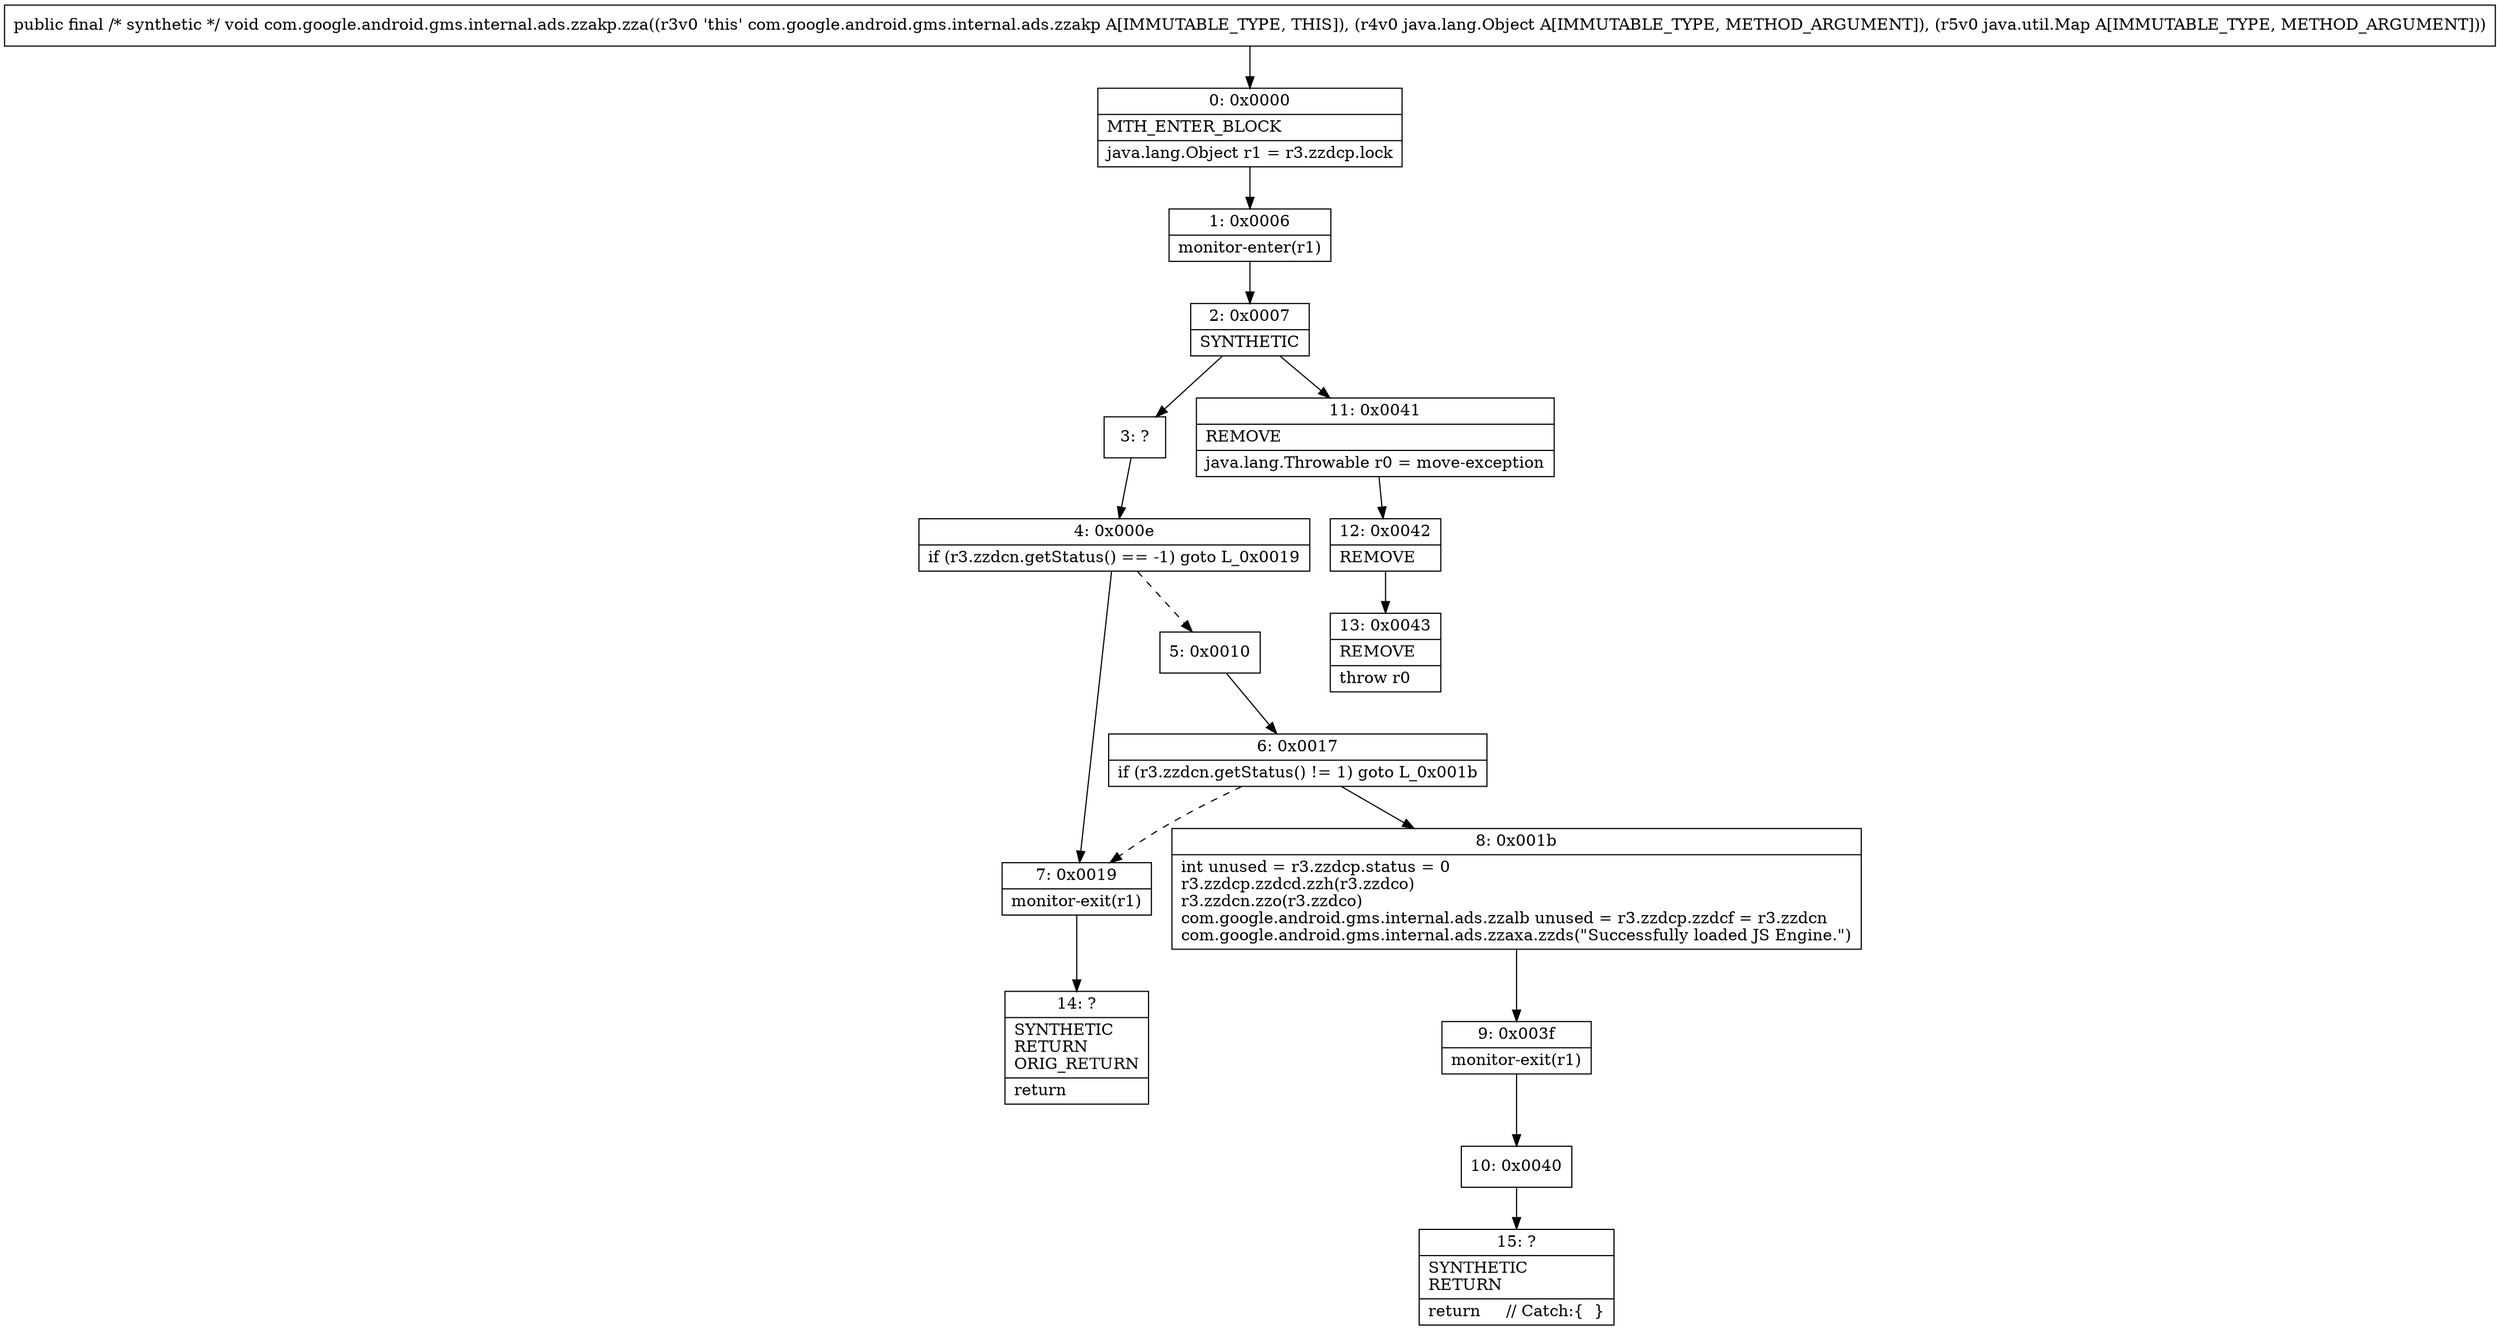 digraph "CFG forcom.google.android.gms.internal.ads.zzakp.zza(Ljava\/lang\/Object;Ljava\/util\/Map;)V" {
Node_0 [shape=record,label="{0\:\ 0x0000|MTH_ENTER_BLOCK\l|java.lang.Object r1 = r3.zzdcp.lock\l}"];
Node_1 [shape=record,label="{1\:\ 0x0006|monitor\-enter(r1)\l}"];
Node_2 [shape=record,label="{2\:\ 0x0007|SYNTHETIC\l}"];
Node_3 [shape=record,label="{3\:\ ?}"];
Node_4 [shape=record,label="{4\:\ 0x000e|if (r3.zzdcn.getStatus() == \-1) goto L_0x0019\l}"];
Node_5 [shape=record,label="{5\:\ 0x0010}"];
Node_6 [shape=record,label="{6\:\ 0x0017|if (r3.zzdcn.getStatus() != 1) goto L_0x001b\l}"];
Node_7 [shape=record,label="{7\:\ 0x0019|monitor\-exit(r1)\l}"];
Node_8 [shape=record,label="{8\:\ 0x001b|int unused = r3.zzdcp.status = 0\lr3.zzdcp.zzdcd.zzh(r3.zzdco)\lr3.zzdcn.zzo(r3.zzdco)\lcom.google.android.gms.internal.ads.zzalb unused = r3.zzdcp.zzdcf = r3.zzdcn\lcom.google.android.gms.internal.ads.zzaxa.zzds(\"Successfully loaded JS Engine.\")\l}"];
Node_9 [shape=record,label="{9\:\ 0x003f|monitor\-exit(r1)\l}"];
Node_10 [shape=record,label="{10\:\ 0x0040}"];
Node_11 [shape=record,label="{11\:\ 0x0041|REMOVE\l|java.lang.Throwable r0 = move\-exception\l}"];
Node_12 [shape=record,label="{12\:\ 0x0042|REMOVE\l}"];
Node_13 [shape=record,label="{13\:\ 0x0043|REMOVE\l|throw r0\l}"];
Node_14 [shape=record,label="{14\:\ ?|SYNTHETIC\lRETURN\lORIG_RETURN\l|return\l}"];
Node_15 [shape=record,label="{15\:\ ?|SYNTHETIC\lRETURN\l|return     \/\/ Catch:\{  \}\l}"];
MethodNode[shape=record,label="{public final \/* synthetic *\/ void com.google.android.gms.internal.ads.zzakp.zza((r3v0 'this' com.google.android.gms.internal.ads.zzakp A[IMMUTABLE_TYPE, THIS]), (r4v0 java.lang.Object A[IMMUTABLE_TYPE, METHOD_ARGUMENT]), (r5v0 java.util.Map A[IMMUTABLE_TYPE, METHOD_ARGUMENT])) }"];
MethodNode -> Node_0;
Node_0 -> Node_1;
Node_1 -> Node_2;
Node_2 -> Node_3;
Node_2 -> Node_11;
Node_3 -> Node_4;
Node_4 -> Node_5[style=dashed];
Node_4 -> Node_7;
Node_5 -> Node_6;
Node_6 -> Node_7[style=dashed];
Node_6 -> Node_8;
Node_7 -> Node_14;
Node_8 -> Node_9;
Node_9 -> Node_10;
Node_10 -> Node_15;
Node_11 -> Node_12;
Node_12 -> Node_13;
}

